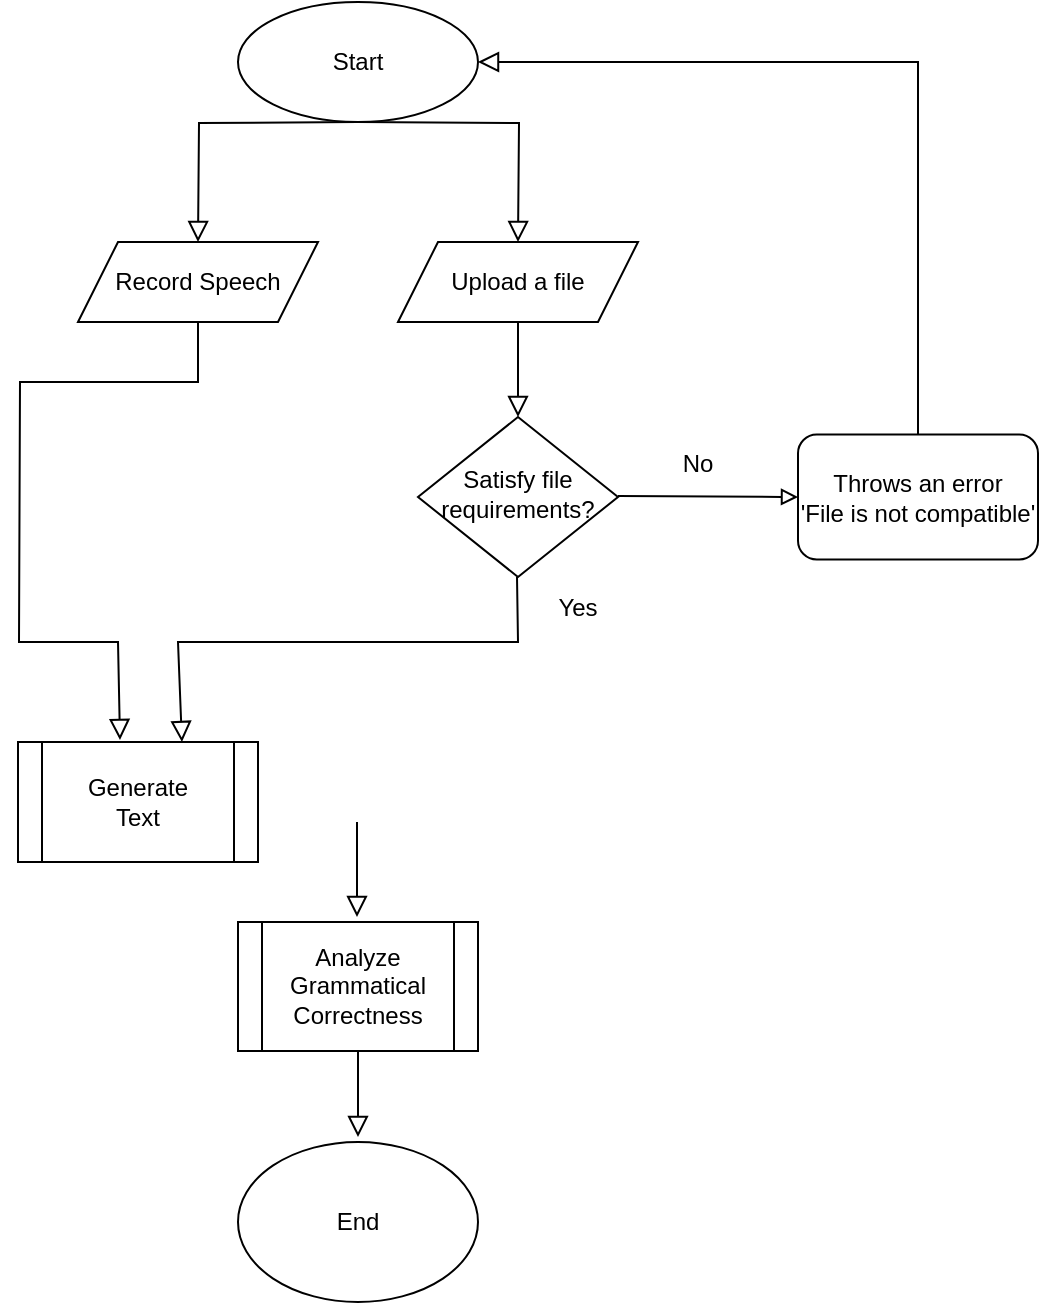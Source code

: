 <mxfile version="20.0.4" type="github">
  <diagram id="C5RBs43oDa-KdzZeNtuy" name="Page-1">
    <mxGraphModel dx="1422" dy="794" grid="1" gridSize="10" guides="1" tooltips="1" connect="1" arrows="1" fold="1" page="1" pageScale="1" pageWidth="827" pageHeight="1169" math="0" shadow="0">
      <root>
        <mxCell id="WIyWlLk6GJQsqaUBKTNV-0" />
        <mxCell id="WIyWlLk6GJQsqaUBKTNV-1" parent="WIyWlLk6GJQsqaUBKTNV-0" />
        <mxCell id="qRgQgAnPgAYWiBdmF2L4-3" value="" style="rounded=0;html=1;jettySize=auto;orthogonalLoop=1;fontSize=11;endArrow=block;endFill=0;endSize=8;strokeWidth=1;shadow=0;labelBackgroundColor=none;edgeStyle=orthogonalEdgeStyle;exitX=0.5;exitY=1;exitDx=0;exitDy=0;entryX=0.5;entryY=0;entryDx=0;entryDy=0;" edge="1" parent="WIyWlLk6GJQsqaUBKTNV-1">
          <mxGeometry relative="1" as="geometry">
            <mxPoint x="410" y="150" as="sourcePoint" />
            <mxPoint x="330" y="210" as="targetPoint" />
          </mxGeometry>
        </mxCell>
        <mxCell id="qRgQgAnPgAYWiBdmF2L4-5" value="" style="rounded=0;html=1;jettySize=auto;orthogonalLoop=1;fontSize=11;endArrow=block;endFill=0;endSize=8;strokeWidth=1;shadow=0;labelBackgroundColor=none;edgeStyle=orthogonalEdgeStyle;exitX=0.5;exitY=1;exitDx=0;exitDy=0;entryX=0.5;entryY=0;entryDx=0;entryDy=0;" edge="1" parent="WIyWlLk6GJQsqaUBKTNV-1">
          <mxGeometry relative="1" as="geometry">
            <mxPoint x="410" y="150" as="sourcePoint" />
            <mxPoint x="490" y="210" as="targetPoint" />
          </mxGeometry>
        </mxCell>
        <mxCell id="qRgQgAnPgAYWiBdmF2L4-7" value="Satisfy file&lt;br&gt;requirements?" style="rhombus;whiteSpace=wrap;html=1;shadow=0;fontFamily=Helvetica;fontSize=12;align=center;strokeWidth=1;spacing=6;spacingTop=-4;" vertex="1" parent="WIyWlLk6GJQsqaUBKTNV-1">
          <mxGeometry x="440" y="297.5" width="100" height="80" as="geometry" />
        </mxCell>
        <mxCell id="qRgQgAnPgAYWiBdmF2L4-11" value="Throws an error&lt;br&gt;&#39;File is not compatible&#39;" style="rounded=1;whiteSpace=wrap;html=1;fontSize=12;glass=0;strokeWidth=1;shadow=0;" vertex="1" parent="WIyWlLk6GJQsqaUBKTNV-1">
          <mxGeometry x="630" y="306.25" width="120" height="62.5" as="geometry" />
        </mxCell>
        <mxCell id="qRgQgAnPgAYWiBdmF2L4-18" value="" style="endArrow=block;html=1;rounded=0;endFill=0;" edge="1" parent="WIyWlLk6GJQsqaUBKTNV-1">
          <mxGeometry width="50" height="50" relative="1" as="geometry">
            <mxPoint x="540" y="337" as="sourcePoint" />
            <mxPoint x="630" y="337.5" as="targetPoint" />
          </mxGeometry>
        </mxCell>
        <mxCell id="qRgQgAnPgAYWiBdmF2L4-20" value="No" style="text;html=1;strokeColor=none;fillColor=none;align=center;verticalAlign=middle;whiteSpace=wrap;rounded=0;" vertex="1" parent="WIyWlLk6GJQsqaUBKTNV-1">
          <mxGeometry x="550" y="306.25" width="60" height="30" as="geometry" />
        </mxCell>
        <mxCell id="qRgQgAnPgAYWiBdmF2L4-21" value="" style="endArrow=block;html=1;rounded=0;entryX=1;entryY=0.5;entryDx=0;entryDy=0;endFill=0;endSize=8;" edge="1" parent="WIyWlLk6GJQsqaUBKTNV-1">
          <mxGeometry width="50" height="50" relative="1" as="geometry">
            <mxPoint x="690" y="306.25" as="sourcePoint" />
            <mxPoint x="470" y="120" as="targetPoint" />
            <Array as="points">
              <mxPoint x="690" y="120" />
            </Array>
          </mxGeometry>
        </mxCell>
        <mxCell id="qRgQgAnPgAYWiBdmF2L4-24" value="" style="endArrow=block;html=1;rounded=0;endFill=0;entryX=0.5;entryY=0;entryDx=0;entryDy=0;exitX=0.5;exitY=1;exitDx=0;exitDy=0;endSize=8;" edge="1" parent="WIyWlLk6GJQsqaUBKTNV-1" target="qRgQgAnPgAYWiBdmF2L4-7">
          <mxGeometry width="50" height="50" relative="1" as="geometry">
            <mxPoint x="490" y="250" as="sourcePoint" />
            <mxPoint x="590" y="250.5" as="targetPoint" />
          </mxGeometry>
        </mxCell>
        <mxCell id="qRgQgAnPgAYWiBdmF2L4-25" value="" style="endArrow=block;html=1;rounded=0;endFill=0;exitX=0.5;exitY=1;exitDx=0;exitDy=0;endSize=8;entryX=0.425;entryY=-0.017;entryDx=0;entryDy=0;entryPerimeter=0;" edge="1" parent="WIyWlLk6GJQsqaUBKTNV-1" source="qRgQgAnPgAYWiBdmF2L4-29" target="qRgQgAnPgAYWiBdmF2L4-30">
          <mxGeometry width="50" height="50" relative="1" as="geometry">
            <mxPoint x="240" y="260" as="sourcePoint" />
            <mxPoint x="310.5" y="450" as="targetPoint" />
            <Array as="points">
              <mxPoint x="330" y="280" />
              <mxPoint x="241" y="280" />
              <mxPoint x="240.5" y="410" />
              <mxPoint x="290" y="410" />
            </Array>
          </mxGeometry>
        </mxCell>
        <mxCell id="qRgQgAnPgAYWiBdmF2L4-28" value="Upload a file" style="shape=parallelogram;perimeter=parallelogramPerimeter;whiteSpace=wrap;html=1;fixedSize=1;" vertex="1" parent="WIyWlLk6GJQsqaUBKTNV-1">
          <mxGeometry x="430" y="210" width="120" height="40" as="geometry" />
        </mxCell>
        <mxCell id="qRgQgAnPgAYWiBdmF2L4-29" value="Record Speech" style="shape=parallelogram;perimeter=parallelogramPerimeter;whiteSpace=wrap;html=1;fixedSize=1;" vertex="1" parent="WIyWlLk6GJQsqaUBKTNV-1">
          <mxGeometry x="270" y="210" width="120" height="40" as="geometry" />
        </mxCell>
        <mxCell id="qRgQgAnPgAYWiBdmF2L4-30" value="Generate&lt;br&gt;Text" style="shape=process;whiteSpace=wrap;html=1;backgroundOutline=1;" vertex="1" parent="WIyWlLk6GJQsqaUBKTNV-1">
          <mxGeometry x="240" y="460" width="120" height="60" as="geometry" />
        </mxCell>
        <mxCell id="qRgQgAnPgAYWiBdmF2L4-32" value="" style="endArrow=block;html=1;rounded=0;endFill=0;entryX=0.5;entryY=0;entryDx=0;entryDy=0;exitX=0.5;exitY=1;exitDx=0;exitDy=0;endSize=8;" edge="1" parent="WIyWlLk6GJQsqaUBKTNV-1">
          <mxGeometry width="50" height="50" relative="1" as="geometry">
            <mxPoint x="409.5" y="500" as="sourcePoint" />
            <mxPoint x="409.5" y="547.5" as="targetPoint" />
          </mxGeometry>
        </mxCell>
        <mxCell id="qRgQgAnPgAYWiBdmF2L4-34" value="Start" style="ellipse;whiteSpace=wrap;html=1;" vertex="1" parent="WIyWlLk6GJQsqaUBKTNV-1">
          <mxGeometry x="350" y="90" width="120" height="60" as="geometry" />
        </mxCell>
        <mxCell id="qRgQgAnPgAYWiBdmF2L4-35" value="End" style="ellipse;whiteSpace=wrap;html=1;" vertex="1" parent="WIyWlLk6GJQsqaUBKTNV-1">
          <mxGeometry x="350" y="660" width="120" height="80" as="geometry" />
        </mxCell>
        <mxCell id="qRgQgAnPgAYWiBdmF2L4-37" value="" style="endArrow=block;html=1;rounded=0;endFill=0;entryX=0.5;entryY=0;entryDx=0;entryDy=0;exitX=0.5;exitY=1;exitDx=0;exitDy=0;endSize=8;" edge="1" parent="WIyWlLk6GJQsqaUBKTNV-1">
          <mxGeometry width="50" height="50" relative="1" as="geometry">
            <mxPoint x="410" y="610" as="sourcePoint" />
            <mxPoint x="410" y="657.5" as="targetPoint" />
          </mxGeometry>
        </mxCell>
        <mxCell id="qRgQgAnPgAYWiBdmF2L4-39" value="Analyze Grammatical Correctness" style="shape=process;whiteSpace=wrap;html=1;backgroundOutline=1;" vertex="1" parent="WIyWlLk6GJQsqaUBKTNV-1">
          <mxGeometry x="350" y="550" width="120" height="64.5" as="geometry" />
        </mxCell>
        <mxCell id="qRgQgAnPgAYWiBdmF2L4-41" value="" style="endArrow=block;html=1;rounded=0;endFill=0;entryX=0.683;entryY=0;entryDx=0;entryDy=0;exitX=0.5;exitY=1;exitDx=0;exitDy=0;endSize=8;entryPerimeter=0;" edge="1" parent="WIyWlLk6GJQsqaUBKTNV-1" target="qRgQgAnPgAYWiBdmF2L4-30">
          <mxGeometry width="50" height="50" relative="1" as="geometry">
            <mxPoint x="489.5" y="377.5" as="sourcePoint" />
            <mxPoint x="489.5" y="425" as="targetPoint" />
            <Array as="points">
              <mxPoint x="490" y="410" />
              <mxPoint x="320" y="410" />
            </Array>
          </mxGeometry>
        </mxCell>
        <mxCell id="qRgQgAnPgAYWiBdmF2L4-42" value="Yes" style="text;html=1;strokeColor=none;fillColor=none;align=center;verticalAlign=middle;whiteSpace=wrap;rounded=0;" vertex="1" parent="WIyWlLk6GJQsqaUBKTNV-1">
          <mxGeometry x="490" y="377.5" width="60" height="30" as="geometry" />
        </mxCell>
      </root>
    </mxGraphModel>
  </diagram>
</mxfile>

